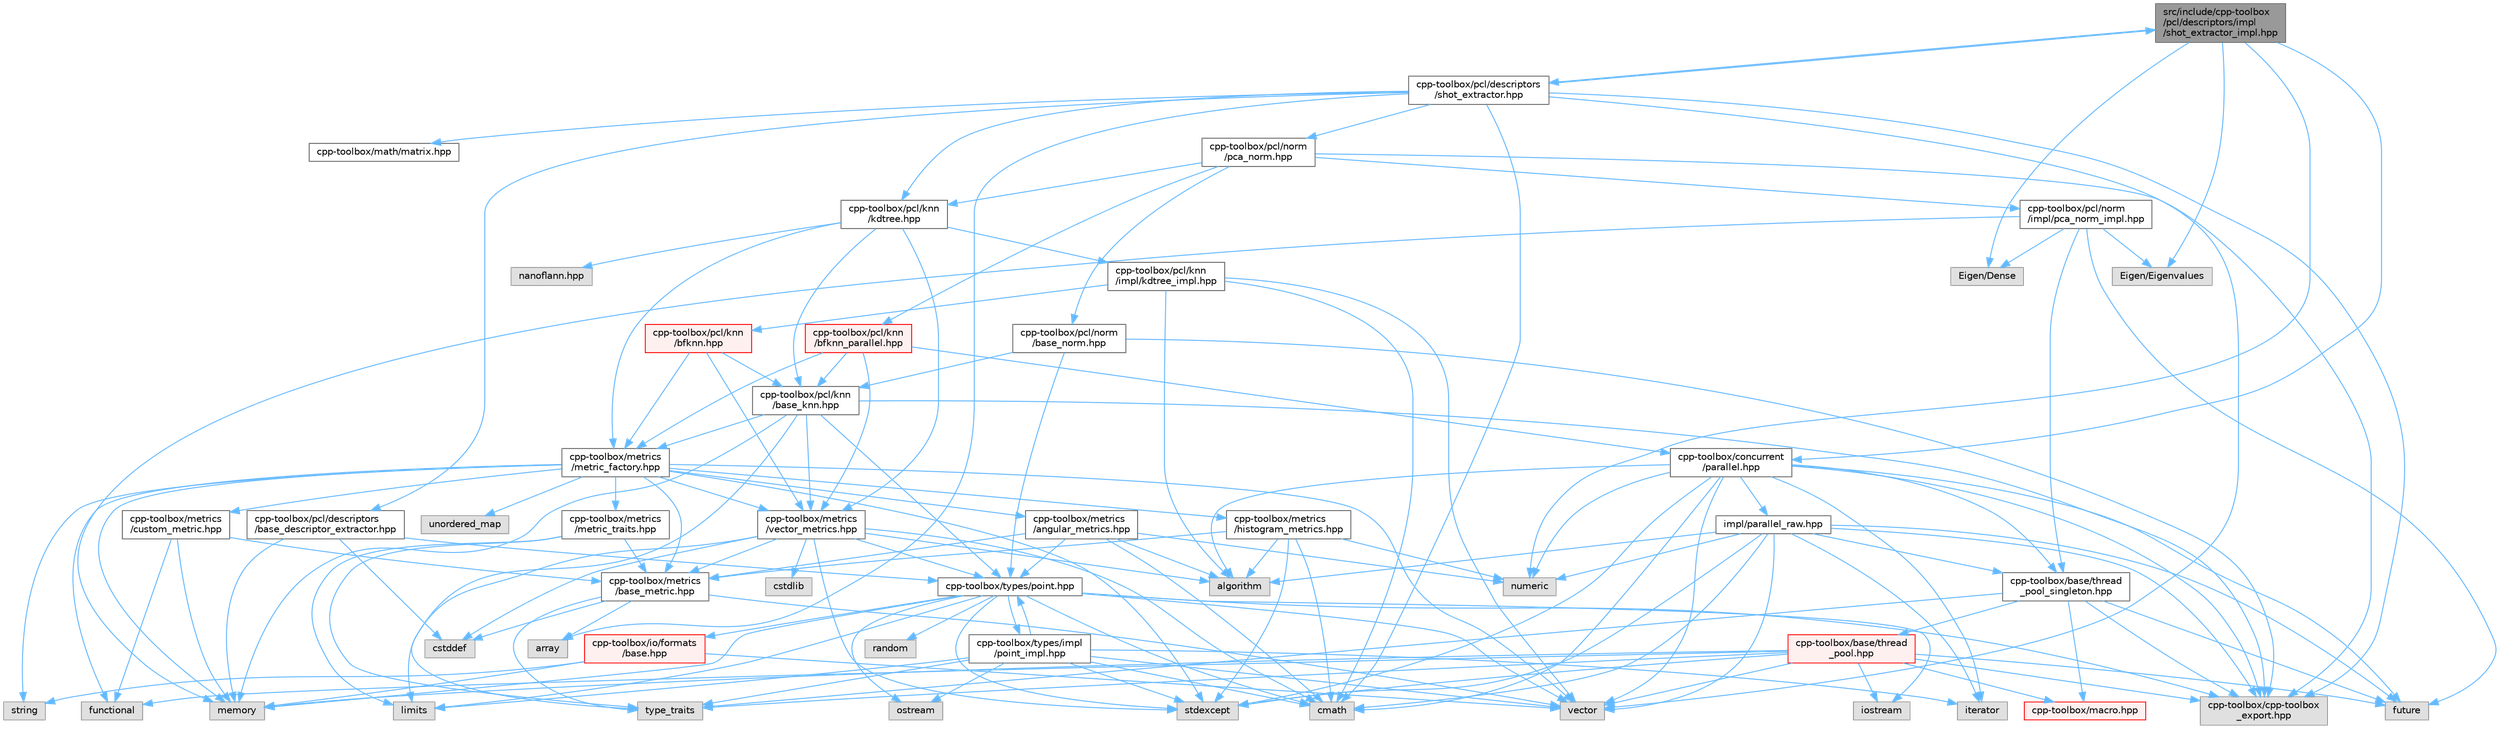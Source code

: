 digraph "src/include/cpp-toolbox/pcl/descriptors/impl/shot_extractor_impl.hpp"
{
 // LATEX_PDF_SIZE
  bgcolor="transparent";
  edge [fontname=Helvetica,fontsize=10,labelfontname=Helvetica,labelfontsize=10];
  node [fontname=Helvetica,fontsize=10,shape=box,height=0.2,width=0.4];
  Node1 [id="Node000001",label="src/include/cpp-toolbox\l/pcl/descriptors/impl\l/shot_extractor_impl.hpp",height=0.2,width=0.4,color="gray40", fillcolor="grey60", style="filled", fontcolor="black",tooltip=" "];
  Node1 -> Node2 [id="edge1_Node000001_Node000002",color="steelblue1",style="solid",tooltip=" "];
  Node2 [id="Node000002",label="cpp-toolbox/pcl/descriptors\l/shot_extractor.hpp",height=0.2,width=0.4,color="grey40", fillcolor="white", style="filled",URL="$shot__extractor_8hpp.html",tooltip=" "];
  Node2 -> Node3 [id="edge2_Node000002_Node000003",color="steelblue1",style="solid",tooltip=" "];
  Node3 [id="Node000003",label="array",height=0.2,width=0.4,color="grey60", fillcolor="#E0E0E0", style="filled",tooltip=" "];
  Node2 -> Node4 [id="edge3_Node000002_Node000004",color="steelblue1",style="solid",tooltip=" "];
  Node4 [id="Node000004",label="cmath",height=0.2,width=0.4,color="grey60", fillcolor="#E0E0E0", style="filled",tooltip=" "];
  Node2 -> Node5 [id="edge4_Node000002_Node000005",color="steelblue1",style="solid",tooltip=" "];
  Node5 [id="Node000005",label="vector",height=0.2,width=0.4,color="grey60", fillcolor="#E0E0E0", style="filled",tooltip=" "];
  Node2 -> Node6 [id="edge5_Node000002_Node000006",color="steelblue1",style="solid",tooltip=" "];
  Node6 [id="Node000006",label="cpp-toolbox/cpp-toolbox\l_export.hpp",height=0.2,width=0.4,color="grey60", fillcolor="#E0E0E0", style="filled",tooltip=" "];
  Node2 -> Node7 [id="edge6_Node000002_Node000007",color="steelblue1",style="solid",tooltip=" "];
  Node7 [id="Node000007",label="cpp-toolbox/math/matrix.hpp",height=0.2,width=0.4,color="grey40", fillcolor="white", style="filled",URL="$matrix_8hpp.html",tooltip=" "];
  Node2 -> Node8 [id="edge7_Node000002_Node000008",color="steelblue1",style="solid",tooltip=" "];
  Node8 [id="Node000008",label="cpp-toolbox/pcl/descriptors\l/base_descriptor_extractor.hpp",height=0.2,width=0.4,color="grey40", fillcolor="white", style="filled",URL="$base__descriptor__extractor_8hpp.html",tooltip=" "];
  Node8 -> Node9 [id="edge8_Node000008_Node000009",color="steelblue1",style="solid",tooltip=" "];
  Node9 [id="Node000009",label="cstddef",height=0.2,width=0.4,color="grey60", fillcolor="#E0E0E0", style="filled",tooltip=" "];
  Node8 -> Node10 [id="edge9_Node000008_Node000010",color="steelblue1",style="solid",tooltip=" "];
  Node10 [id="Node000010",label="memory",height=0.2,width=0.4,color="grey60", fillcolor="#E0E0E0", style="filled",tooltip=" "];
  Node8 -> Node11 [id="edge10_Node000008_Node000011",color="steelblue1",style="solid",tooltip=" "];
  Node11 [id="Node000011",label="cpp-toolbox/types/point.hpp",height=0.2,width=0.4,color="grey40", fillcolor="white", style="filled",URL="$point_8hpp.html",tooltip=" "];
  Node11 -> Node4 [id="edge11_Node000011_Node000004",color="steelblue1",style="solid",tooltip=" "];
  Node11 -> Node12 [id="edge12_Node000011_Node000012",color="steelblue1",style="solid",tooltip=" "];
  Node12 [id="Node000012",label="iostream",height=0.2,width=0.4,color="grey60", fillcolor="#E0E0E0", style="filled",tooltip=" "];
  Node11 -> Node13 [id="edge13_Node000011_Node000013",color="steelblue1",style="solid",tooltip=" "];
  Node13 [id="Node000013",label="limits",height=0.2,width=0.4,color="grey60", fillcolor="#E0E0E0", style="filled",tooltip=" "];
  Node11 -> Node10 [id="edge14_Node000011_Node000010",color="steelblue1",style="solid",tooltip=" "];
  Node11 -> Node14 [id="edge15_Node000011_Node000014",color="steelblue1",style="solid",tooltip=" "];
  Node14 [id="Node000014",label="ostream",height=0.2,width=0.4,color="grey60", fillcolor="#E0E0E0", style="filled",tooltip=" "];
  Node11 -> Node15 [id="edge16_Node000011_Node000015",color="steelblue1",style="solid",tooltip=" "];
  Node15 [id="Node000015",label="random",height=0.2,width=0.4,color="grey60", fillcolor="#E0E0E0", style="filled",tooltip=" "];
  Node11 -> Node16 [id="edge17_Node000011_Node000016",color="steelblue1",style="solid",tooltip=" "];
  Node16 [id="Node000016",label="stdexcept",height=0.2,width=0.4,color="grey60", fillcolor="#E0E0E0", style="filled",tooltip=" "];
  Node11 -> Node5 [id="edge18_Node000011_Node000005",color="steelblue1",style="solid",tooltip=" "];
  Node11 -> Node6 [id="edge19_Node000011_Node000006",color="steelblue1",style="solid",tooltip=" "];
  Node11 -> Node17 [id="edge20_Node000011_Node000017",color="steelblue1",style="solid",tooltip=" "];
  Node17 [id="Node000017",label="cpp-toolbox/io/formats\l/base.hpp",height=0.2,width=0.4,color="red", fillcolor="#FFF0F0", style="filled",URL="$io_2formats_2base_8hpp.html",tooltip=" "];
  Node17 -> Node10 [id="edge21_Node000017_Node000010",color="steelblue1",style="solid",tooltip=" "];
  Node17 -> Node18 [id="edge22_Node000017_Node000018",color="steelblue1",style="solid",tooltip=" "];
  Node18 [id="Node000018",label="string",height=0.2,width=0.4,color="grey60", fillcolor="#E0E0E0", style="filled",tooltip=" "];
  Node17 -> Node5 [id="edge23_Node000017_Node000005",color="steelblue1",style="solid",tooltip=" "];
  Node11 -> Node27 [id="edge24_Node000011_Node000027",color="steelblue1",style="solid",tooltip=" "];
  Node27 [id="Node000027",label="cpp-toolbox/types/impl\l/point_impl.hpp",height=0.2,width=0.4,color="grey40", fillcolor="white", style="filled",URL="$point__impl_8hpp.html",tooltip=" "];
  Node27 -> Node4 [id="edge25_Node000027_Node000004",color="steelblue1",style="solid",tooltip=" "];
  Node27 -> Node28 [id="edge26_Node000027_Node000028",color="steelblue1",style="solid",tooltip=" "];
  Node28 [id="Node000028",label="iterator",height=0.2,width=0.4,color="grey60", fillcolor="#E0E0E0", style="filled",tooltip=" "];
  Node27 -> Node13 [id="edge27_Node000027_Node000013",color="steelblue1",style="solid",tooltip=" "];
  Node27 -> Node14 [id="edge28_Node000027_Node000014",color="steelblue1",style="solid",tooltip=" "];
  Node27 -> Node16 [id="edge29_Node000027_Node000016",color="steelblue1",style="solid",tooltip=" "];
  Node27 -> Node29 [id="edge30_Node000027_Node000029",color="steelblue1",style="solid",tooltip=" "];
  Node29 [id="Node000029",label="type_traits",height=0.2,width=0.4,color="grey60", fillcolor="#E0E0E0", style="filled",tooltip=" "];
  Node27 -> Node5 [id="edge31_Node000027_Node000005",color="steelblue1",style="solid",tooltip=" "];
  Node27 -> Node11 [id="edge32_Node000027_Node000011",color="steelblue1",style="solid",tooltip=" "];
  Node2 -> Node30 [id="edge33_Node000002_Node000030",color="steelblue1",style="solid",tooltip=" "];
  Node30 [id="Node000030",label="cpp-toolbox/pcl/knn\l/kdtree.hpp",height=0.2,width=0.4,color="grey40", fillcolor="white", style="filled",URL="$kdtree_8hpp.html",tooltip=" "];
  Node30 -> Node31 [id="edge34_Node000030_Node000031",color="steelblue1",style="solid",tooltip=" "];
  Node31 [id="Node000031",label="cpp-toolbox/pcl/knn\l/base_knn.hpp",height=0.2,width=0.4,color="grey40", fillcolor="white", style="filled",URL="$base__knn_8hpp.html",tooltip=" "];
  Node31 -> Node10 [id="edge35_Node000031_Node000010",color="steelblue1",style="solid",tooltip=" "];
  Node31 -> Node29 [id="edge36_Node000031_Node000029",color="steelblue1",style="solid",tooltip=" "];
  Node31 -> Node6 [id="edge37_Node000031_Node000006",color="steelblue1",style="solid",tooltip=" "];
  Node31 -> Node11 [id="edge38_Node000031_Node000011",color="steelblue1",style="solid",tooltip=" "];
  Node31 -> Node32 [id="edge39_Node000031_Node000032",color="steelblue1",style="solid",tooltip=" "];
  Node32 [id="Node000032",label="cpp-toolbox/metrics\l/vector_metrics.hpp",height=0.2,width=0.4,color="grey40", fillcolor="white", style="filled",URL="$vector__metrics_8hpp.html",tooltip=" "];
  Node32 -> Node33 [id="edge40_Node000032_Node000033",color="steelblue1",style="solid",tooltip=" "];
  Node33 [id="Node000033",label="algorithm",height=0.2,width=0.4,color="grey60", fillcolor="#E0E0E0", style="filled",tooltip=" "];
  Node32 -> Node4 [id="edge41_Node000032_Node000004",color="steelblue1",style="solid",tooltip=" "];
  Node32 -> Node9 [id="edge42_Node000032_Node000009",color="steelblue1",style="solid",tooltip=" "];
  Node32 -> Node34 [id="edge43_Node000032_Node000034",color="steelblue1",style="solid",tooltip=" "];
  Node34 [id="Node000034",label="cstdlib",height=0.2,width=0.4,color="grey60", fillcolor="#E0E0E0", style="filled",tooltip=" "];
  Node32 -> Node13 [id="edge44_Node000032_Node000013",color="steelblue1",style="solid",tooltip=" "];
  Node32 -> Node16 [id="edge45_Node000032_Node000016",color="steelblue1",style="solid",tooltip=" "];
  Node32 -> Node35 [id="edge46_Node000032_Node000035",color="steelblue1",style="solid",tooltip=" "];
  Node35 [id="Node000035",label="cpp-toolbox/metrics\l/base_metric.hpp",height=0.2,width=0.4,color="grey40", fillcolor="white", style="filled",URL="$base__metric_8hpp.html",tooltip=" "];
  Node35 -> Node9 [id="edge47_Node000035_Node000009",color="steelblue1",style="solid",tooltip=" "];
  Node35 -> Node5 [id="edge48_Node000035_Node000005",color="steelblue1",style="solid",tooltip=" "];
  Node35 -> Node3 [id="edge49_Node000035_Node000003",color="steelblue1",style="solid",tooltip=" "];
  Node35 -> Node29 [id="edge50_Node000035_Node000029",color="steelblue1",style="solid",tooltip=" "];
  Node32 -> Node11 [id="edge51_Node000032_Node000011",color="steelblue1",style="solid",tooltip=" "];
  Node31 -> Node36 [id="edge52_Node000031_Node000036",color="steelblue1",style="solid",tooltip=" "];
  Node36 [id="Node000036",label="cpp-toolbox/metrics\l/metric_factory.hpp",height=0.2,width=0.4,color="grey40", fillcolor="white", style="filled",URL="$metric__factory_8hpp.html",tooltip=" "];
  Node36 -> Node10 [id="edge53_Node000036_Node000010",color="steelblue1",style="solid",tooltip=" "];
  Node36 -> Node18 [id="edge54_Node000036_Node000018",color="steelblue1",style="solid",tooltip=" "];
  Node36 -> Node37 [id="edge55_Node000036_Node000037",color="steelblue1",style="solid",tooltip=" "];
  Node37 [id="Node000037",label="unordered_map",height=0.2,width=0.4,color="grey60", fillcolor="#E0E0E0", style="filled",tooltip=" "];
  Node36 -> Node21 [id="edge56_Node000036_Node000021",color="steelblue1",style="solid",tooltip=" "];
  Node21 [id="Node000021",label="functional",height=0.2,width=0.4,color="grey60", fillcolor="#E0E0E0", style="filled",tooltip=" "];
  Node36 -> Node16 [id="edge57_Node000036_Node000016",color="steelblue1",style="solid",tooltip=" "];
  Node36 -> Node5 [id="edge58_Node000036_Node000005",color="steelblue1",style="solid",tooltip=" "];
  Node36 -> Node35 [id="edge59_Node000036_Node000035",color="steelblue1",style="solid",tooltip=" "];
  Node36 -> Node38 [id="edge60_Node000036_Node000038",color="steelblue1",style="solid",tooltip=" "];
  Node38 [id="Node000038",label="cpp-toolbox/metrics\l/metric_traits.hpp",height=0.2,width=0.4,color="grey40", fillcolor="white", style="filled",URL="$metric__traits_8hpp.html",tooltip=" "];
  Node38 -> Node29 [id="edge61_Node000038_Node000029",color="steelblue1",style="solid",tooltip=" "];
  Node38 -> Node13 [id="edge62_Node000038_Node000013",color="steelblue1",style="solid",tooltip=" "];
  Node38 -> Node35 [id="edge63_Node000038_Node000035",color="steelblue1",style="solid",tooltip=" "];
  Node36 -> Node32 [id="edge64_Node000036_Node000032",color="steelblue1",style="solid",tooltip=" "];
  Node36 -> Node39 [id="edge65_Node000036_Node000039",color="steelblue1",style="solid",tooltip=" "];
  Node39 [id="Node000039",label="cpp-toolbox/metrics\l/histogram_metrics.hpp",height=0.2,width=0.4,color="grey40", fillcolor="white", style="filled",URL="$histogram__metrics_8hpp.html",tooltip=" "];
  Node39 -> Node33 [id="edge66_Node000039_Node000033",color="steelblue1",style="solid",tooltip=" "];
  Node39 -> Node4 [id="edge67_Node000039_Node000004",color="steelblue1",style="solid",tooltip=" "];
  Node39 -> Node40 [id="edge68_Node000039_Node000040",color="steelblue1",style="solid",tooltip=" "];
  Node40 [id="Node000040",label="numeric",height=0.2,width=0.4,color="grey60", fillcolor="#E0E0E0", style="filled",tooltip=" "];
  Node39 -> Node16 [id="edge69_Node000039_Node000016",color="steelblue1",style="solid",tooltip=" "];
  Node39 -> Node35 [id="edge70_Node000039_Node000035",color="steelblue1",style="solid",tooltip=" "];
  Node36 -> Node41 [id="edge71_Node000036_Node000041",color="steelblue1",style="solid",tooltip=" "];
  Node41 [id="Node000041",label="cpp-toolbox/metrics\l/angular_metrics.hpp",height=0.2,width=0.4,color="grey40", fillcolor="white", style="filled",URL="$angular__metrics_8hpp.html",tooltip=" "];
  Node41 -> Node33 [id="edge72_Node000041_Node000033",color="steelblue1",style="solid",tooltip=" "];
  Node41 -> Node4 [id="edge73_Node000041_Node000004",color="steelblue1",style="solid",tooltip=" "];
  Node41 -> Node40 [id="edge74_Node000041_Node000040",color="steelblue1",style="solid",tooltip=" "];
  Node41 -> Node35 [id="edge75_Node000041_Node000035",color="steelblue1",style="solid",tooltip=" "];
  Node41 -> Node11 [id="edge76_Node000041_Node000011",color="steelblue1",style="solid",tooltip=" "];
  Node36 -> Node42 [id="edge77_Node000036_Node000042",color="steelblue1",style="solid",tooltip=" "];
  Node42 [id="Node000042",label="cpp-toolbox/metrics\l/custom_metric.hpp",height=0.2,width=0.4,color="grey40", fillcolor="white", style="filled",URL="$custom__metric_8hpp.html",tooltip=" "];
  Node42 -> Node21 [id="edge78_Node000042_Node000021",color="steelblue1",style="solid",tooltip=" "];
  Node42 -> Node10 [id="edge79_Node000042_Node000010",color="steelblue1",style="solid",tooltip=" "];
  Node42 -> Node35 [id="edge80_Node000042_Node000035",color="steelblue1",style="solid",tooltip=" "];
  Node30 -> Node36 [id="edge81_Node000030_Node000036",color="steelblue1",style="solid",tooltip=" "];
  Node30 -> Node32 [id="edge82_Node000030_Node000032",color="steelblue1",style="solid",tooltip=" "];
  Node30 -> Node43 [id="edge83_Node000030_Node000043",color="steelblue1",style="solid",tooltip=" "];
  Node43 [id="Node000043",label="nanoflann.hpp",height=0.2,width=0.4,color="grey60", fillcolor="#E0E0E0", style="filled",tooltip=" "];
  Node30 -> Node44 [id="edge84_Node000030_Node000044",color="steelblue1",style="solid",tooltip=" "];
  Node44 [id="Node000044",label="cpp-toolbox/pcl/knn\l/impl/kdtree_impl.hpp",height=0.2,width=0.4,color="grey40", fillcolor="white", style="filled",URL="$kdtree__impl_8hpp.html",tooltip=" "];
  Node44 -> Node33 [id="edge85_Node000044_Node000033",color="steelblue1",style="solid",tooltip=" "];
  Node44 -> Node4 [id="edge86_Node000044_Node000004",color="steelblue1",style="solid",tooltip=" "];
  Node44 -> Node5 [id="edge87_Node000044_Node000005",color="steelblue1",style="solid",tooltip=" "];
  Node44 -> Node45 [id="edge88_Node000044_Node000045",color="steelblue1",style="solid",tooltip=" "];
  Node45 [id="Node000045",label="cpp-toolbox/pcl/knn\l/bfknn.hpp",height=0.2,width=0.4,color="red", fillcolor="#FFF0F0", style="filled",URL="$bfknn_8hpp.html",tooltip=" "];
  Node45 -> Node31 [id="edge89_Node000045_Node000031",color="steelblue1",style="solid",tooltip=" "];
  Node45 -> Node36 [id="edge90_Node000045_Node000036",color="steelblue1",style="solid",tooltip=" "];
  Node45 -> Node32 [id="edge91_Node000045_Node000032",color="steelblue1",style="solid",tooltip=" "];
  Node2 -> Node48 [id="edge92_Node000002_Node000048",color="steelblue1",style="solid",tooltip=" "];
  Node48 [id="Node000048",label="cpp-toolbox/pcl/norm\l/pca_norm.hpp",height=0.2,width=0.4,color="grey40", fillcolor="white", style="filled",URL="$pca__norm_8hpp.html",tooltip=" "];
  Node48 -> Node6 [id="edge93_Node000048_Node000006",color="steelblue1",style="solid",tooltip=" "];
  Node48 -> Node49 [id="edge94_Node000048_Node000049",color="steelblue1",style="solid",tooltip=" "];
  Node49 [id="Node000049",label="cpp-toolbox/pcl/knn\l/bfknn_parallel.hpp",height=0.2,width=0.4,color="red", fillcolor="#FFF0F0", style="filled",URL="$bfknn__parallel_8hpp.html",tooltip=" "];
  Node49 -> Node50 [id="edge95_Node000049_Node000050",color="steelblue1",style="solid",tooltip=" "];
  Node50 [id="Node000050",label="cpp-toolbox/concurrent\l/parallel.hpp",height=0.2,width=0.4,color="grey40", fillcolor="white", style="filled",URL="$parallel_8hpp.html",tooltip=" "];
  Node50 -> Node33 [id="edge96_Node000050_Node000033",color="steelblue1",style="solid",tooltip=" "];
  Node50 -> Node4 [id="edge97_Node000050_Node000004",color="steelblue1",style="solid",tooltip=" "];
  Node50 -> Node51 [id="edge98_Node000050_Node000051",color="steelblue1",style="solid",tooltip=" "];
  Node51 [id="Node000051",label="future",height=0.2,width=0.4,color="grey60", fillcolor="#E0E0E0", style="filled",tooltip=" "];
  Node50 -> Node28 [id="edge99_Node000050_Node000028",color="steelblue1",style="solid",tooltip=" "];
  Node50 -> Node40 [id="edge100_Node000050_Node000040",color="steelblue1",style="solid",tooltip=" "];
  Node50 -> Node16 [id="edge101_Node000050_Node000016",color="steelblue1",style="solid",tooltip=" "];
  Node50 -> Node5 [id="edge102_Node000050_Node000005",color="steelblue1",style="solid",tooltip=" "];
  Node50 -> Node6 [id="edge103_Node000050_Node000006",color="steelblue1",style="solid",tooltip=" "];
  Node50 -> Node52 [id="edge104_Node000050_Node000052",color="steelblue1",style="solid",tooltip=" "];
  Node52 [id="Node000052",label="cpp-toolbox/base/thread\l_pool_singleton.hpp",height=0.2,width=0.4,color="grey40", fillcolor="white", style="filled",URL="$thread__pool__singleton_8hpp.html",tooltip=" "];
  Node52 -> Node51 [id="edge105_Node000052_Node000051",color="steelblue1",style="solid",tooltip=" "];
  Node52 -> Node29 [id="edge106_Node000052_Node000029",color="steelblue1",style="solid",tooltip=" "];
  Node52 -> Node6 [id="edge107_Node000052_Node000006",color="steelblue1",style="solid",tooltip=" "];
  Node52 -> Node22 [id="edge108_Node000052_Node000022",color="steelblue1",style="solid",tooltip=" "];
  Node22 [id="Node000022",label="cpp-toolbox/macro.hpp",height=0.2,width=0.4,color="red", fillcolor="#FFF0F0", style="filled",URL="$macro_8hpp.html",tooltip="通用的编译器、平台、架构检测和实用宏定义 / Common macros for compiler, platform, architecture detection and utility macro..."];
  Node52 -> Node53 [id="edge109_Node000052_Node000053",color="steelblue1",style="solid",tooltip=" "];
  Node53 [id="Node000053",label="cpp-toolbox/base/thread\l_pool.hpp",height=0.2,width=0.4,color="red", fillcolor="#FFF0F0", style="filled",URL="$thread__pool_8hpp.html",tooltip=" "];
  Node53 -> Node21 [id="edge110_Node000053_Node000021",color="steelblue1",style="solid",tooltip=" "];
  Node53 -> Node51 [id="edge111_Node000053_Node000051",color="steelblue1",style="solid",tooltip=" "];
  Node53 -> Node12 [id="edge112_Node000053_Node000012",color="steelblue1",style="solid",tooltip=" "];
  Node53 -> Node10 [id="edge113_Node000053_Node000010",color="steelblue1",style="solid",tooltip=" "];
  Node53 -> Node16 [id="edge114_Node000053_Node000016",color="steelblue1",style="solid",tooltip=" "];
  Node53 -> Node29 [id="edge115_Node000053_Node000029",color="steelblue1",style="solid",tooltip=" "];
  Node53 -> Node5 [id="edge116_Node000053_Node000005",color="steelblue1",style="solid",tooltip=" "];
  Node53 -> Node6 [id="edge117_Node000053_Node000006",color="steelblue1",style="solid",tooltip=" "];
  Node53 -> Node22 [id="edge118_Node000053_Node000022",color="steelblue1",style="solid",tooltip=" "];
  Node50 -> Node60 [id="edge119_Node000050_Node000060",color="steelblue1",style="solid",tooltip=" "];
  Node60 [id="Node000060",label="impl/parallel_raw.hpp",height=0.2,width=0.4,color="grey40", fillcolor="white", style="filled",URL="$parallel__raw_8hpp.html",tooltip=" "];
  Node60 -> Node33 [id="edge120_Node000060_Node000033",color="steelblue1",style="solid",tooltip=" "];
  Node60 -> Node4 [id="edge121_Node000060_Node000004",color="steelblue1",style="solid",tooltip=" "];
  Node60 -> Node51 [id="edge122_Node000060_Node000051",color="steelblue1",style="solid",tooltip=" "];
  Node60 -> Node28 [id="edge123_Node000060_Node000028",color="steelblue1",style="solid",tooltip=" "];
  Node60 -> Node40 [id="edge124_Node000060_Node000040",color="steelblue1",style="solid",tooltip=" "];
  Node60 -> Node16 [id="edge125_Node000060_Node000016",color="steelblue1",style="solid",tooltip=" "];
  Node60 -> Node5 [id="edge126_Node000060_Node000005",color="steelblue1",style="solid",tooltip=" "];
  Node60 -> Node52 [id="edge127_Node000060_Node000052",color="steelblue1",style="solid",tooltip=" "];
  Node60 -> Node6 [id="edge128_Node000060_Node000006",color="steelblue1",style="solid",tooltip=" "];
  Node49 -> Node31 [id="edge129_Node000049_Node000031",color="steelblue1",style="solid",tooltip=" "];
  Node49 -> Node36 [id="edge130_Node000049_Node000036",color="steelblue1",style="solid",tooltip=" "];
  Node49 -> Node32 [id="edge131_Node000049_Node000032",color="steelblue1",style="solid",tooltip=" "];
  Node48 -> Node30 [id="edge132_Node000048_Node000030",color="steelblue1",style="solid",tooltip=" "];
  Node48 -> Node62 [id="edge133_Node000048_Node000062",color="steelblue1",style="solid",tooltip=" "];
  Node62 [id="Node000062",label="cpp-toolbox/pcl/norm\l/base_norm.hpp",height=0.2,width=0.4,color="grey40", fillcolor="white", style="filled",URL="$base__norm_8hpp.html",tooltip=" "];
  Node62 -> Node6 [id="edge134_Node000062_Node000006",color="steelblue1",style="solid",tooltip=" "];
  Node62 -> Node31 [id="edge135_Node000062_Node000031",color="steelblue1",style="solid",tooltip=" "];
  Node62 -> Node11 [id="edge136_Node000062_Node000011",color="steelblue1",style="solid",tooltip=" "];
  Node48 -> Node63 [id="edge137_Node000048_Node000063",color="steelblue1",style="solid",tooltip=" "];
  Node63 [id="Node000063",label="cpp-toolbox/pcl/norm\l/impl/pca_norm_impl.hpp",height=0.2,width=0.4,color="grey40", fillcolor="white", style="filled",URL="$pca__norm__impl_8hpp.html",tooltip=" "];
  Node63 -> Node64 [id="edge138_Node000063_Node000064",color="steelblue1",style="solid",tooltip=" "];
  Node64 [id="Node000064",label="Eigen/Dense",height=0.2,width=0.4,color="grey60", fillcolor="#E0E0E0", style="filled",tooltip=" "];
  Node63 -> Node65 [id="edge139_Node000063_Node000065",color="steelblue1",style="solid",tooltip=" "];
  Node65 [id="Node000065",label="Eigen/Eigenvalues",height=0.2,width=0.4,color="grey60", fillcolor="#E0E0E0", style="filled",tooltip=" "];
  Node63 -> Node52 [id="edge140_Node000063_Node000052",color="steelblue1",style="solid",tooltip=" "];
  Node63 -> Node51 [id="edge141_Node000063_Node000051",color="steelblue1",style="solid",tooltip=" "];
  Node63 -> Node10 [id="edge142_Node000063_Node000010",color="steelblue1",style="solid",tooltip=" "];
  Node2 -> Node1 [id="edge143_Node000002_Node000001",color="steelblue1",style="solid",tooltip=" "];
  Node1 -> Node40 [id="edge144_Node000001_Node000040",color="steelblue1",style="solid",tooltip=" "];
  Node1 -> Node50 [id="edge145_Node000001_Node000050",color="steelblue1",style="solid",tooltip=" "];
  Node1 -> Node64 [id="edge146_Node000001_Node000064",color="steelblue1",style="solid",tooltip=" "];
  Node1 -> Node65 [id="edge147_Node000001_Node000065",color="steelblue1",style="solid",tooltip=" "];
}
